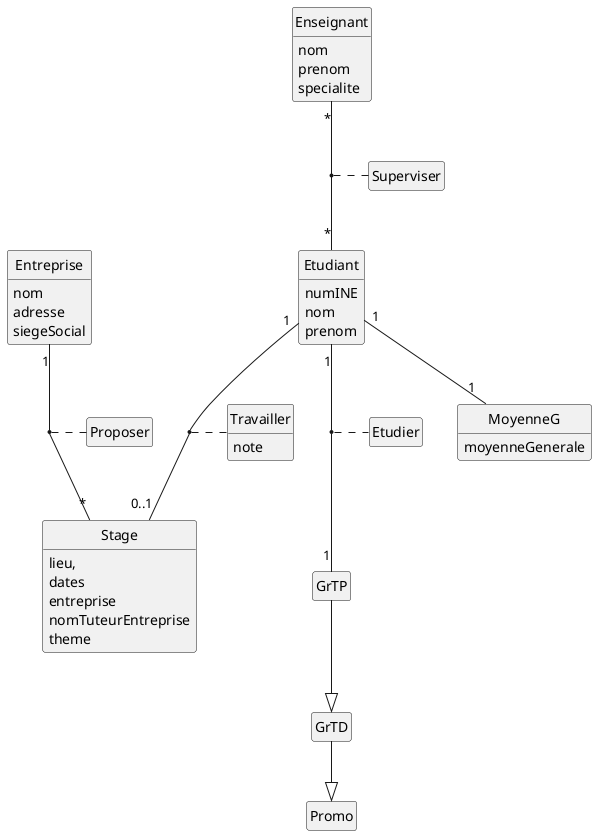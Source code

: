 @startuml TD3.1.1
'--------------------------------
' Parametres pour le dessin
'--------------------------------
hide circle
hide empty members
hide empty methods
'--------------------------------

'usecase recenser as "Recenser les demandes de stage"

class Entreprise {
  nom
  adresse
  siegeSocial
}

class Etudiant {
  numINE
  nom
  prenom
}

class Enseignant {
  nom
  prenom
  specialite
}

class Stage {
  lieu,
  dates
  entreprise
  nomTuteurEntreprise
  theme
}

class GrTP {
  
}

class GrTD {
  
}

class Promo {
  
}

class Proposer {
  
}

class Travailler {
  note
}

class Etudier {
  
}

class Superviser {
  
}

class MoyenneG {
  moyenneGenerale
}

GrTP --|> GrTD
GrTD --|> Promo

Etudiant "1" -- "1" GrTP
Etudiant "1" -- "1" MoyenneG

Enseignant "*" -- "*" Etudiant

Entreprise "1" -- "*" Stage
Etudiant "1" -- "0..1" Stage

(Etudiant, GrTP) . Etudier
(Entreprise, Stage) . Proposer
(Etudiant, Stage) . Travailler
(Enseignant, Etudiant) . Superviser



@enduml

